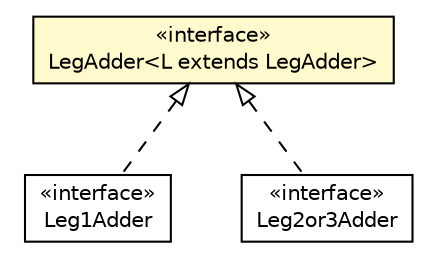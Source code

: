 #!/usr/local/bin/dot
#
# Class diagram 
# Generated by UMLGraph version R5_6 (http://www.umlgraph.org/)
#

digraph G {
	edge [fontname="Helvetica",fontsize=10,labelfontname="Helvetica",labelfontsize=10];
	node [fontname="Helvetica",fontsize=10,shape=plaintext];
	nodesep=0.25;
	ranksep=0.5;
	// eu.itesla_project.iidm.network.ThreeWindingsTransformerAdder.LegAdder<L extends eu.itesla_project.iidm.network.ThreeWindingsTransformerAdder.LegAdder>
	c9547 [label=<<table title="eu.itesla_project.iidm.network.ThreeWindingsTransformerAdder.LegAdder" border="0" cellborder="1" cellspacing="0" cellpadding="2" port="p" bgcolor="lemonChiffon" href="./ThreeWindingsTransformerAdder.LegAdder.html">
		<tr><td><table border="0" cellspacing="0" cellpadding="1">
<tr><td align="center" balign="center"> &#171;interface&#187; </td></tr>
<tr><td align="center" balign="center"> LegAdder&lt;L extends LegAdder&gt; </td></tr>
		</table></td></tr>
		</table>>, URL="./ThreeWindingsTransformerAdder.LegAdder.html", fontname="Helvetica", fontcolor="black", fontsize=10.0];
	// eu.itesla_project.iidm.network.ThreeWindingsTransformerAdder.Leg1Adder
	c9548 [label=<<table title="eu.itesla_project.iidm.network.ThreeWindingsTransformerAdder.Leg1Adder" border="0" cellborder="1" cellspacing="0" cellpadding="2" port="p" href="./ThreeWindingsTransformerAdder.Leg1Adder.html">
		<tr><td><table border="0" cellspacing="0" cellpadding="1">
<tr><td align="center" balign="center"> &#171;interface&#187; </td></tr>
<tr><td align="center" balign="center"> Leg1Adder </td></tr>
		</table></td></tr>
		</table>>, URL="./ThreeWindingsTransformerAdder.Leg1Adder.html", fontname="Helvetica", fontcolor="black", fontsize=10.0];
	// eu.itesla_project.iidm.network.ThreeWindingsTransformerAdder.Leg2or3Adder
	c9549 [label=<<table title="eu.itesla_project.iidm.network.ThreeWindingsTransformerAdder.Leg2or3Adder" border="0" cellborder="1" cellspacing="0" cellpadding="2" port="p" href="./ThreeWindingsTransformerAdder.Leg2or3Adder.html">
		<tr><td><table border="0" cellspacing="0" cellpadding="1">
<tr><td align="center" balign="center"> &#171;interface&#187; </td></tr>
<tr><td align="center" balign="center"> Leg2or3Adder </td></tr>
		</table></td></tr>
		</table>>, URL="./ThreeWindingsTransformerAdder.Leg2or3Adder.html", fontname="Helvetica", fontcolor="black", fontsize=10.0];
	//eu.itesla_project.iidm.network.ThreeWindingsTransformerAdder.Leg1Adder implements eu.itesla_project.iidm.network.ThreeWindingsTransformerAdder.LegAdder<L extends eu.itesla_project.iidm.network.ThreeWindingsTransformerAdder.LegAdder>
	c9547:p -> c9548:p [dir=back,arrowtail=empty,style=dashed];
	//eu.itesla_project.iidm.network.ThreeWindingsTransformerAdder.Leg2or3Adder implements eu.itesla_project.iidm.network.ThreeWindingsTransformerAdder.LegAdder<L extends eu.itesla_project.iidm.network.ThreeWindingsTransformerAdder.LegAdder>
	c9547:p -> c9549:p [dir=back,arrowtail=empty,style=dashed];
}

